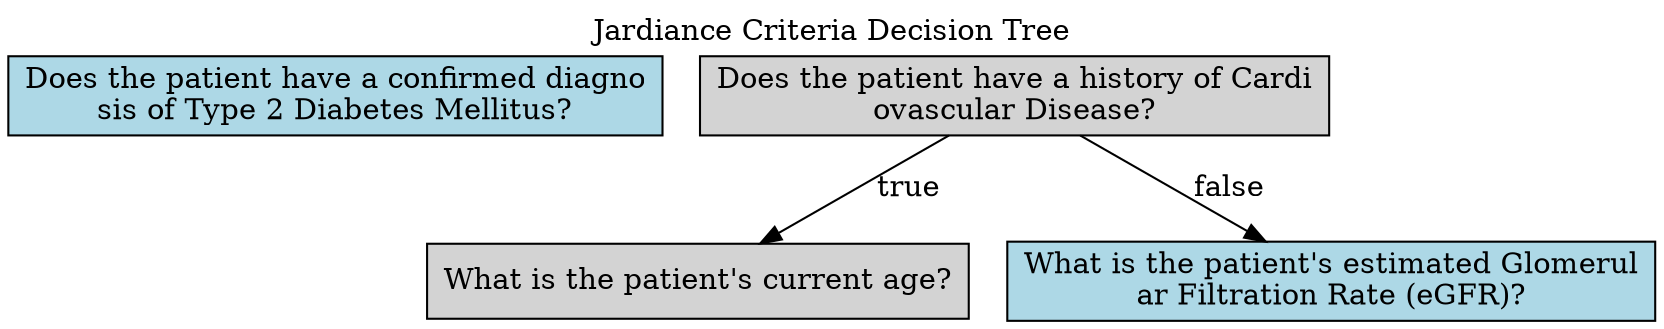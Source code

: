 digraph DecisionTree {
    rankdir=TB;
    node [shape=box, style=filled];
    labelloc="t";
    label="Jardiance Criteria Decision Tree";

    n1 [label="Does the patient have a confirmed diagno\nsis of Type 2 Diabetes Mellitus?", fillcolor=lightblue];
    n2 [label="Does the patient have a history of Cardi\novascular Disease?", fillcolor=lightgray];
    n3 [label="What is the patient's current age?", fillcolor=lightgray];
    n4 [label="What is the patient's estimated Glomerul\nar Filtration Rate (eGFR)?", fillcolor=lightblue];

    n2 -> n3 [label="true"];
    n2 -> n4 [label="false"];
}